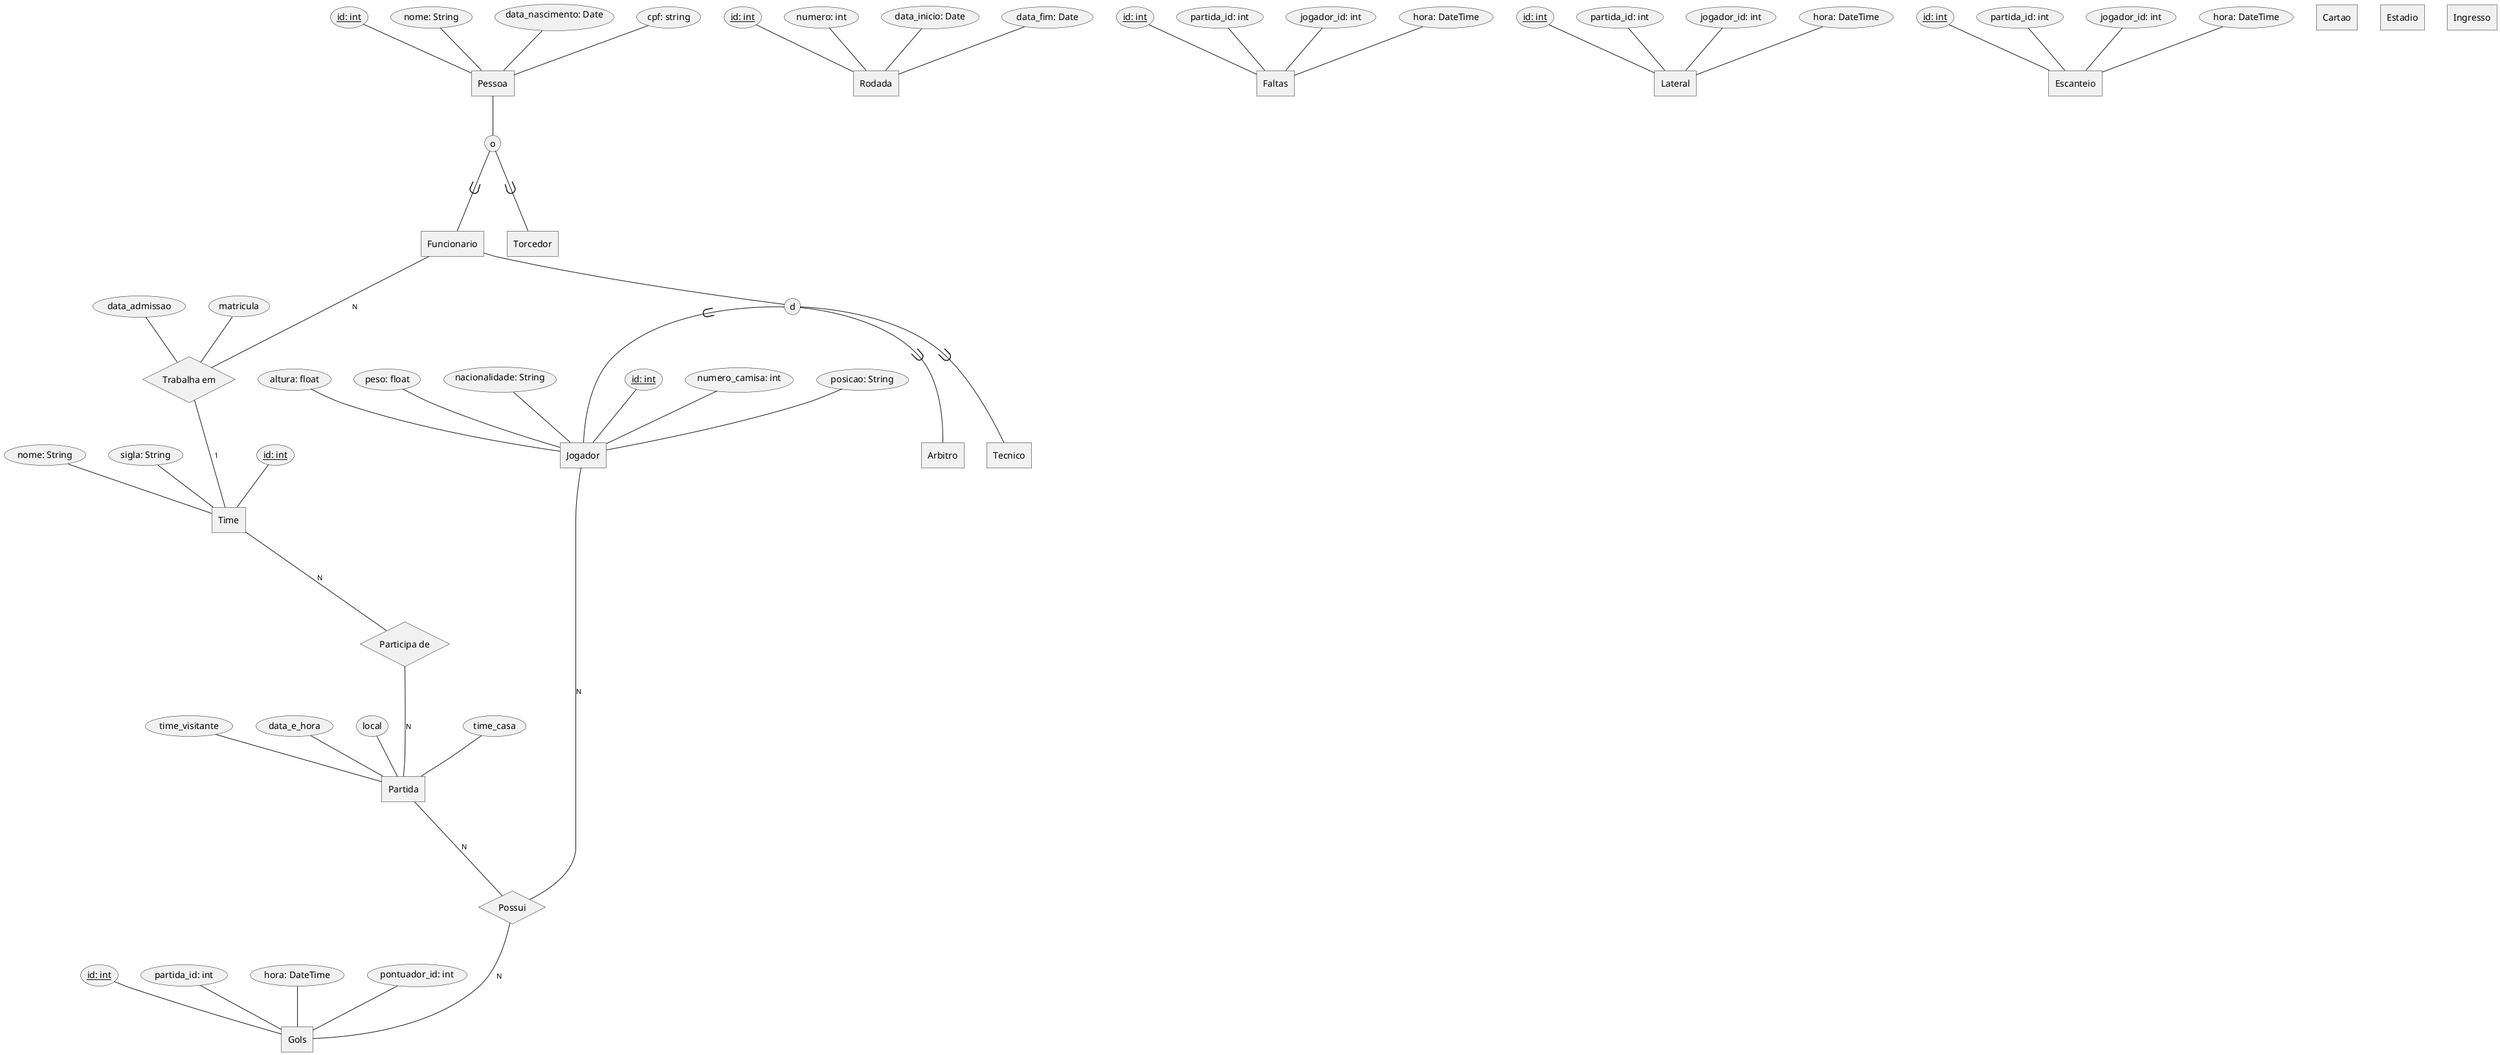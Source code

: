 @startchen

entity Pessoa {
    id: int <<key>>
    nome: String
    data_nascimento: Date
    cpf: string
}

entity Jogador {
    id: int <<key>>
    numero_camisa: int
    posicao: String
    altura: float
    peso: float
    nacionalidade: String
}

entity Partida {
    time_casa
    time_visitante
    data_e_hora
    local
}

entity Time {
    id: int <<key>>
    nome: String
    sigla: String
}

entity Rodada {
    id: int <<key>>
    numero: int
    data_inicio: Date
    data_fim: Date
}

entity Faltas {
    id: int <<key>>
    partida_id: int
    jogador_id: int
    hora: DateTime
}

entity Lateral {
    id: int <<key>>
    partida_id: int
    jogador_id: int
    hora: DateTime
}

entity Escanteio {
    id: int <<key>>
    partida_id: int
    jogador_id: int
    hora: DateTime
}

entity Gols {
    id: int <<key>>
    partida_id: int
    hora: DateTime
    pontuador_id: int
}

entity Cartao {

}

entity Arbitro {
}

entity Tecnico {
}

entity Funcionario {
}

entity Torcedor {
}

entity Estadio {
}

entity Ingresso {
}

Pessoa ->- o { Funcionario, Torcedor }
Funcionario ->- d { Jogador, Arbitro, Tecnico }

relationship "Trabalha em" as TrabalhaEmTime {
    matricula
    data_admissao
}

Funcionario -N- TrabalhaEmTime
TrabalhaEmTime -1- Time

relationship "Participa de" as ParticipaDePartida {
}

Time -N- ParticipaDePartida
ParticipaDePartida -N- Partida

relationship Possui {
}

Partida -N- Possui
Jogador -N- Possui
Possui -N- Gols

@endchen